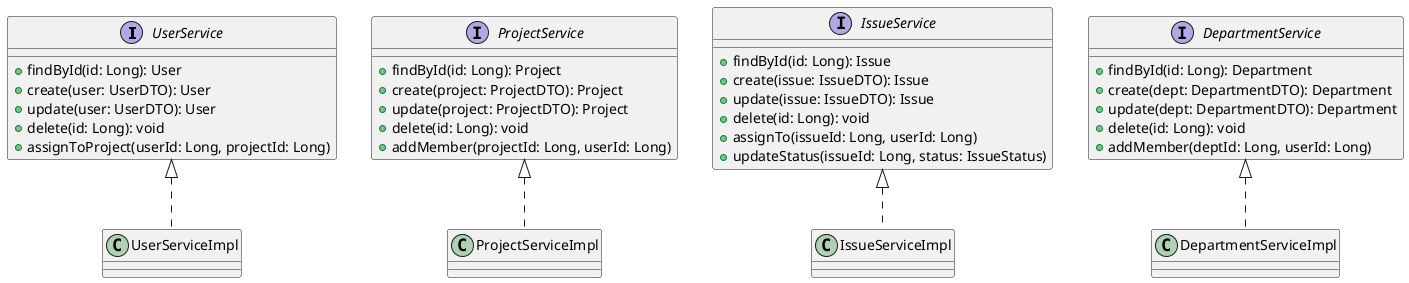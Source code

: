 @startuml
interface UserService {
  +findById(id: Long): User
  +create(user: UserDTO): User
  +update(user: UserDTO): User
  +delete(id: Long): void
  +assignToProject(userId: Long, projectId: Long)
}

interface ProjectService {
  +findById(id: Long): Project
  +create(project: ProjectDTO): Project
  +update(project: ProjectDTO): Project
  +delete(id: Long): void
  +addMember(projectId: Long, userId: Long)
}

interface IssueService {
  +findById(id: Long): Issue
  +create(issue: IssueDTO): Issue
  +update(issue: IssueDTO): Issue
  +delete(id: Long): void
  +assignTo(issueId: Long, userId: Long)
  +updateStatus(issueId: Long, status: IssueStatus)
}

interface DepartmentService {
  +findById(id: Long): Department
  +create(dept: DepartmentDTO): Department
  +update(dept: DepartmentDTO): Department
  +delete(id: Long): void
  +addMember(deptId: Long, userId: Long)
}

class UserServiceImpl implements UserService
class ProjectServiceImpl implements ProjectService
class IssueServiceImpl implements IssueService
class DepartmentServiceImpl implements DepartmentService

@enduml 